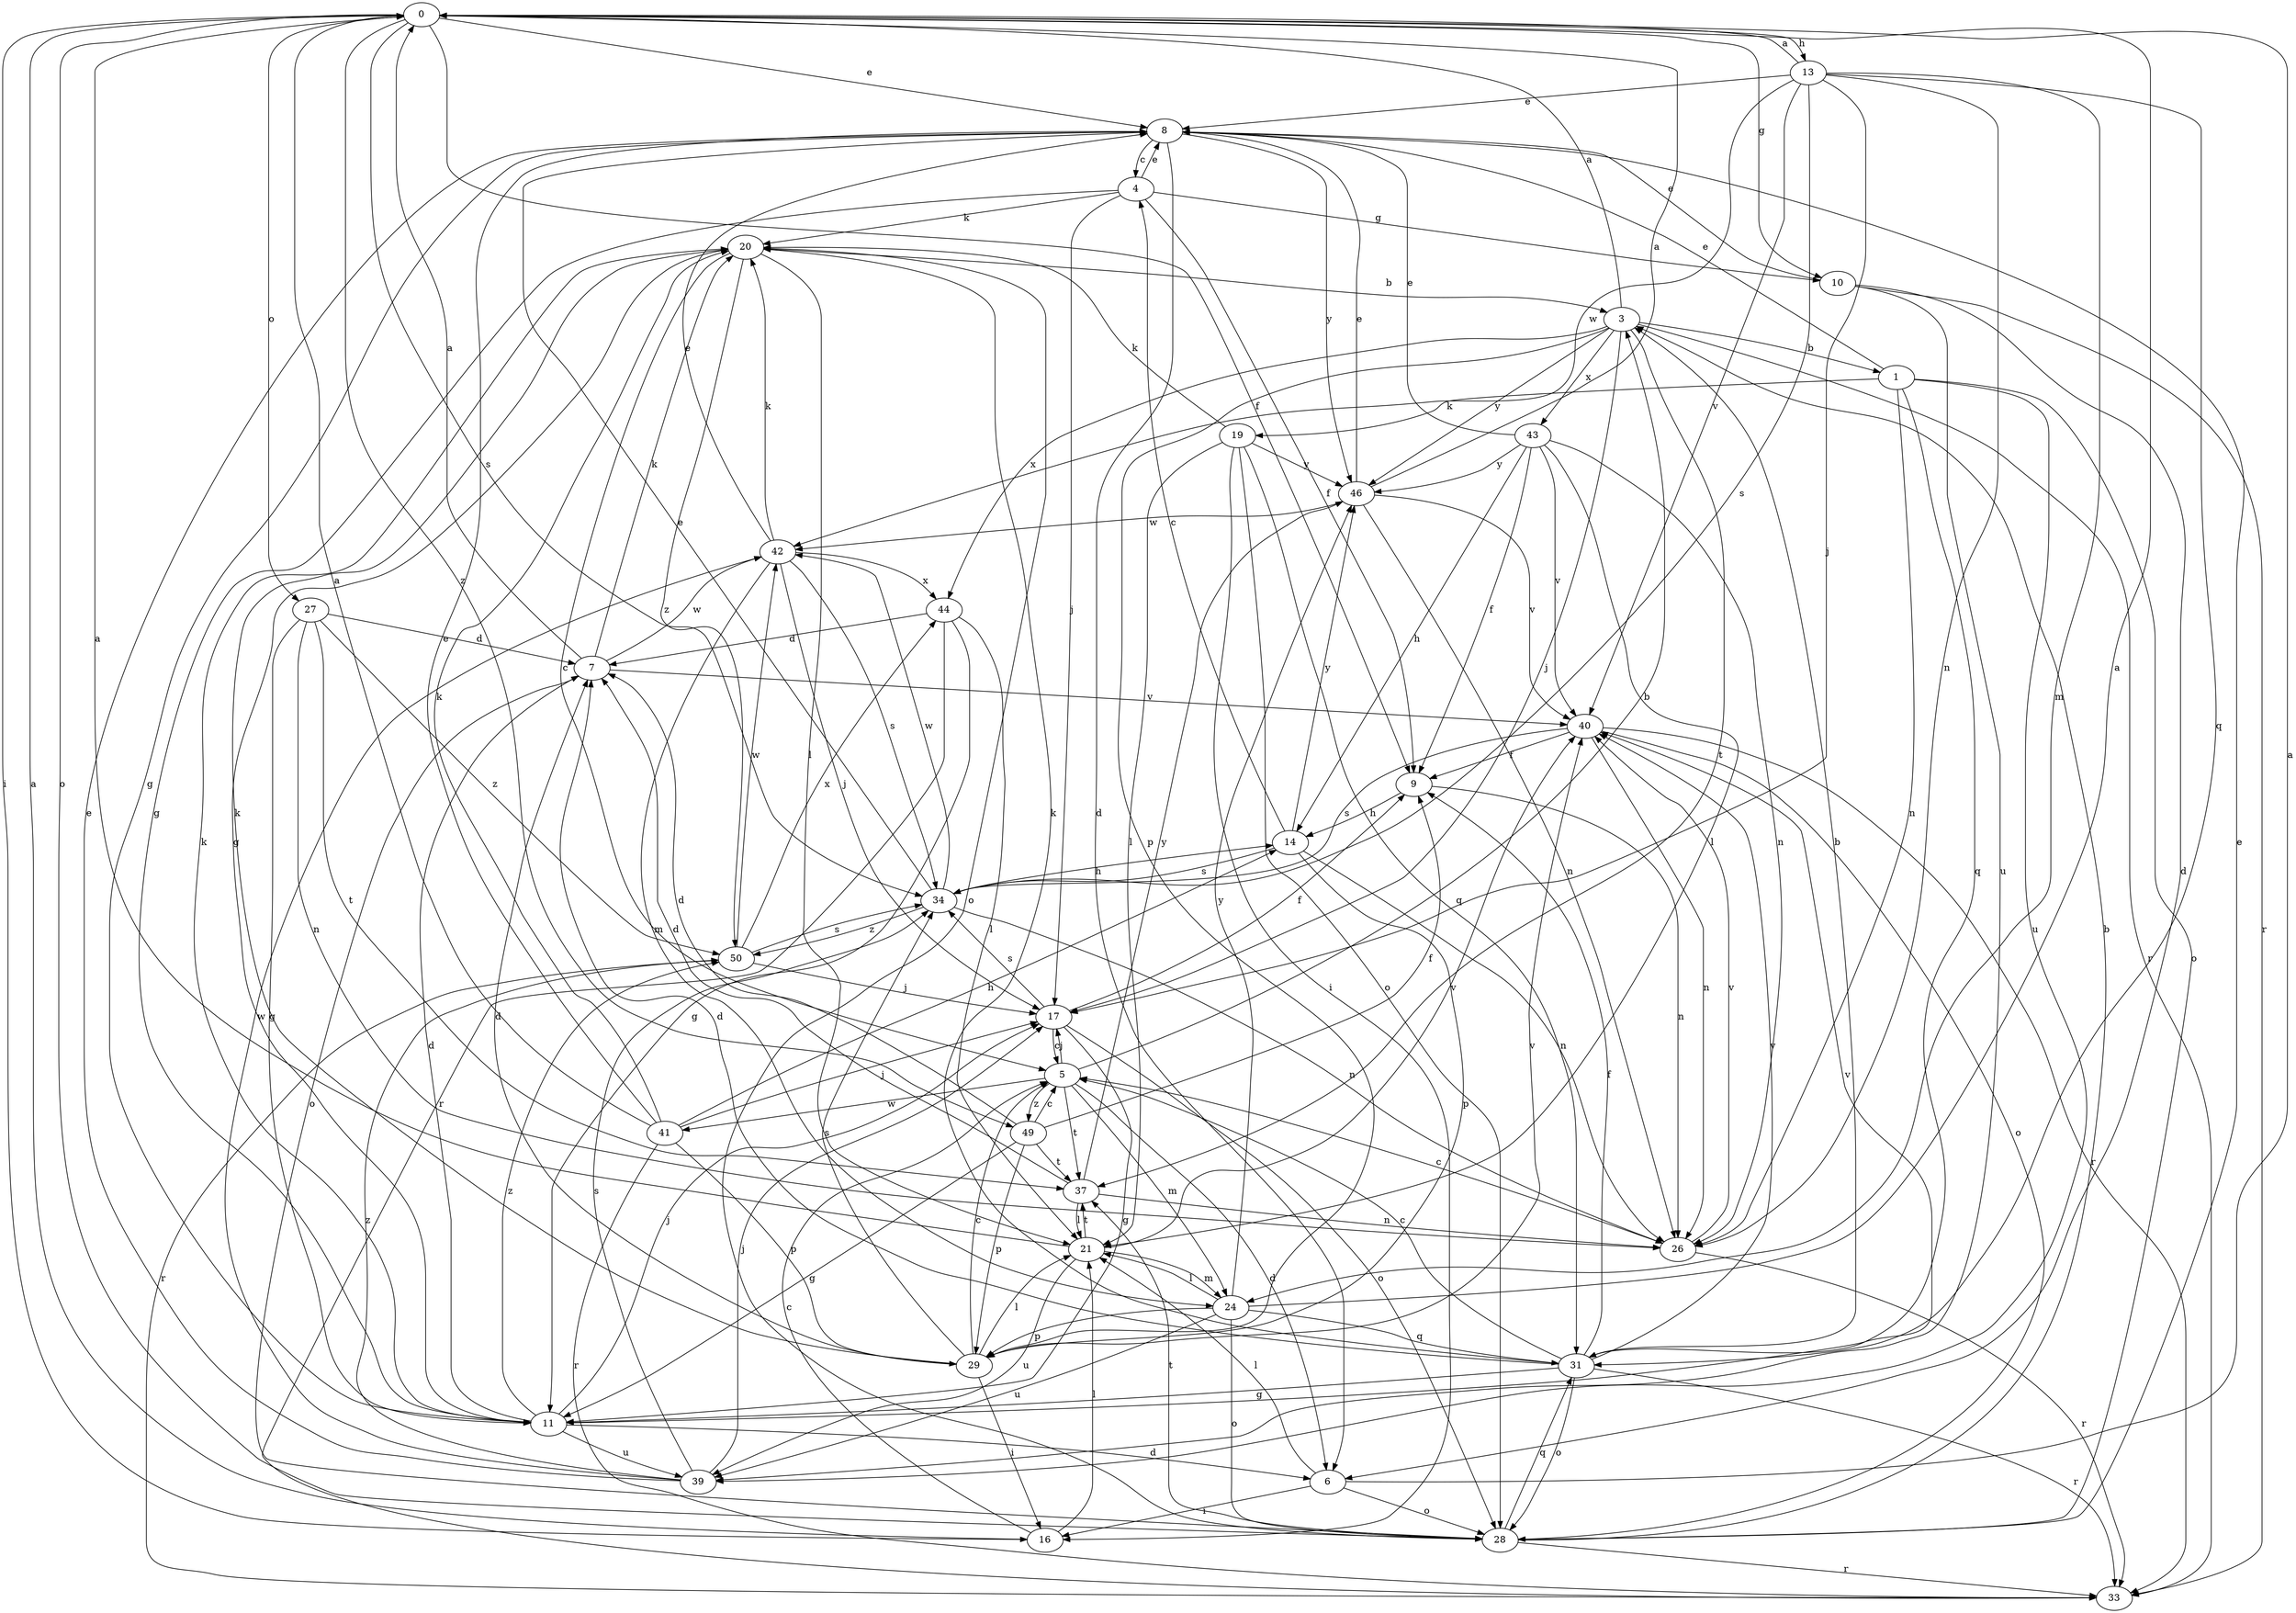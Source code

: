 strict digraph  {
0;
1;
3;
4;
5;
6;
7;
8;
9;
10;
11;
13;
14;
16;
17;
19;
20;
21;
24;
26;
27;
28;
29;
31;
33;
34;
37;
39;
40;
41;
42;
43;
44;
46;
49;
50;
0 -> 8  [label=e];
0 -> 9  [label=f];
0 -> 10  [label=g];
0 -> 13  [label=h];
0 -> 16  [label=i];
0 -> 27  [label=o];
0 -> 28  [label=o];
0 -> 34  [label=s];
0 -> 49  [label=z];
1 -> 8  [label=e];
1 -> 19  [label=k];
1 -> 26  [label=n];
1 -> 28  [label=o];
1 -> 31  [label=q];
1 -> 39  [label=u];
3 -> 0  [label=a];
3 -> 1  [label=b];
3 -> 17  [label=j];
3 -> 29  [label=p];
3 -> 33  [label=r];
3 -> 37  [label=t];
3 -> 43  [label=x];
3 -> 44  [label=x];
3 -> 46  [label=y];
4 -> 8  [label=e];
4 -> 9  [label=f];
4 -> 10  [label=g];
4 -> 11  [label=g];
4 -> 17  [label=j];
4 -> 20  [label=k];
5 -> 3  [label=b];
5 -> 6  [label=d];
5 -> 17  [label=j];
5 -> 24  [label=m];
5 -> 37  [label=t];
5 -> 41  [label=w];
5 -> 49  [label=z];
6 -> 0  [label=a];
6 -> 16  [label=i];
6 -> 21  [label=l];
6 -> 28  [label=o];
7 -> 0  [label=a];
7 -> 20  [label=k];
7 -> 28  [label=o];
7 -> 40  [label=v];
7 -> 42  [label=w];
8 -> 4  [label=c];
8 -> 6  [label=d];
8 -> 11  [label=g];
8 -> 46  [label=y];
9 -> 14  [label=h];
9 -> 26  [label=n];
10 -> 6  [label=d];
10 -> 8  [label=e];
10 -> 33  [label=r];
10 -> 39  [label=u];
11 -> 6  [label=d];
11 -> 7  [label=d];
11 -> 17  [label=j];
11 -> 20  [label=k];
11 -> 39  [label=u];
11 -> 40  [label=v];
11 -> 50  [label=z];
13 -> 0  [label=a];
13 -> 8  [label=e];
13 -> 17  [label=j];
13 -> 24  [label=m];
13 -> 26  [label=n];
13 -> 31  [label=q];
13 -> 34  [label=s];
13 -> 40  [label=v];
13 -> 42  [label=w];
14 -> 4  [label=c];
14 -> 26  [label=n];
14 -> 29  [label=p];
14 -> 34  [label=s];
14 -> 46  [label=y];
16 -> 0  [label=a];
16 -> 5  [label=c];
16 -> 21  [label=l];
17 -> 5  [label=c];
17 -> 9  [label=f];
17 -> 11  [label=g];
17 -> 28  [label=o];
17 -> 34  [label=s];
19 -> 16  [label=i];
19 -> 20  [label=k];
19 -> 21  [label=l];
19 -> 28  [label=o];
19 -> 31  [label=q];
19 -> 46  [label=y];
20 -> 3  [label=b];
20 -> 5  [label=c];
20 -> 11  [label=g];
20 -> 21  [label=l];
20 -> 28  [label=o];
20 -> 50  [label=z];
21 -> 0  [label=a];
21 -> 24  [label=m];
21 -> 37  [label=t];
21 -> 39  [label=u];
21 -> 40  [label=v];
24 -> 0  [label=a];
24 -> 21  [label=l];
24 -> 28  [label=o];
24 -> 29  [label=p];
24 -> 31  [label=q];
24 -> 39  [label=u];
24 -> 46  [label=y];
26 -> 5  [label=c];
26 -> 33  [label=r];
26 -> 40  [label=v];
27 -> 7  [label=d];
27 -> 11  [label=g];
27 -> 26  [label=n];
27 -> 37  [label=t];
27 -> 50  [label=z];
28 -> 3  [label=b];
28 -> 8  [label=e];
28 -> 31  [label=q];
28 -> 33  [label=r];
28 -> 37  [label=t];
29 -> 5  [label=c];
29 -> 7  [label=d];
29 -> 16  [label=i];
29 -> 20  [label=k];
29 -> 21  [label=l];
29 -> 34  [label=s];
29 -> 40  [label=v];
31 -> 3  [label=b];
31 -> 5  [label=c];
31 -> 7  [label=d];
31 -> 9  [label=f];
31 -> 11  [label=g];
31 -> 20  [label=k];
31 -> 28  [label=o];
31 -> 33  [label=r];
31 -> 40  [label=v];
34 -> 8  [label=e];
34 -> 14  [label=h];
34 -> 26  [label=n];
34 -> 42  [label=w];
34 -> 50  [label=z];
37 -> 7  [label=d];
37 -> 21  [label=l];
37 -> 26  [label=n];
37 -> 46  [label=y];
39 -> 8  [label=e];
39 -> 17  [label=j];
39 -> 34  [label=s];
39 -> 42  [label=w];
39 -> 50  [label=z];
40 -> 9  [label=f];
40 -> 26  [label=n];
40 -> 28  [label=o];
40 -> 33  [label=r];
40 -> 34  [label=s];
41 -> 0  [label=a];
41 -> 8  [label=e];
41 -> 14  [label=h];
41 -> 17  [label=j];
41 -> 20  [label=k];
41 -> 29  [label=p];
41 -> 33  [label=r];
42 -> 8  [label=e];
42 -> 17  [label=j];
42 -> 20  [label=k];
42 -> 24  [label=m];
42 -> 34  [label=s];
42 -> 44  [label=x];
43 -> 8  [label=e];
43 -> 9  [label=f];
43 -> 14  [label=h];
43 -> 21  [label=l];
43 -> 26  [label=n];
43 -> 40  [label=v];
43 -> 46  [label=y];
44 -> 7  [label=d];
44 -> 11  [label=g];
44 -> 21  [label=l];
44 -> 33  [label=r];
46 -> 0  [label=a];
46 -> 8  [label=e];
46 -> 26  [label=n];
46 -> 40  [label=v];
46 -> 42  [label=w];
49 -> 5  [label=c];
49 -> 7  [label=d];
49 -> 9  [label=f];
49 -> 11  [label=g];
49 -> 29  [label=p];
49 -> 37  [label=t];
50 -> 17  [label=j];
50 -> 33  [label=r];
50 -> 34  [label=s];
50 -> 42  [label=w];
50 -> 44  [label=x];
}
